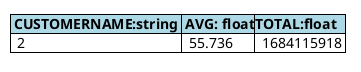 @startuml
<style>
class {
    BackgroundColor transparent
    linecolor transparent
}
</style>


hide empty members
hide circle


class "<#lightblue,#black>|= CUSTOMERNAME:string |= AVG: float|=TOTAL:float |\n\
<#white>|  2  |  55.736  |  1684115918 |" as sales {
}


@enduml
